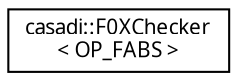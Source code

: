 digraph "Graphical Class Hierarchy"
{
  edge [fontname="FreeSans.ttf",fontsize="10",labelfontname="FreeSans.ttf",labelfontsize="10"];
  node [fontname="FreeSans.ttf",fontsize="10",shape=record];
  rankdir="LR";
  Node1 [label="casadi::F0XChecker\l\< OP_FABS \>",height=0.2,width=0.4,color="black", fillcolor="white", style="filled",URL="$dd/d02/structcasadi_1_1F0XChecker_3_01OP__FABS_01_4.html"];
}
